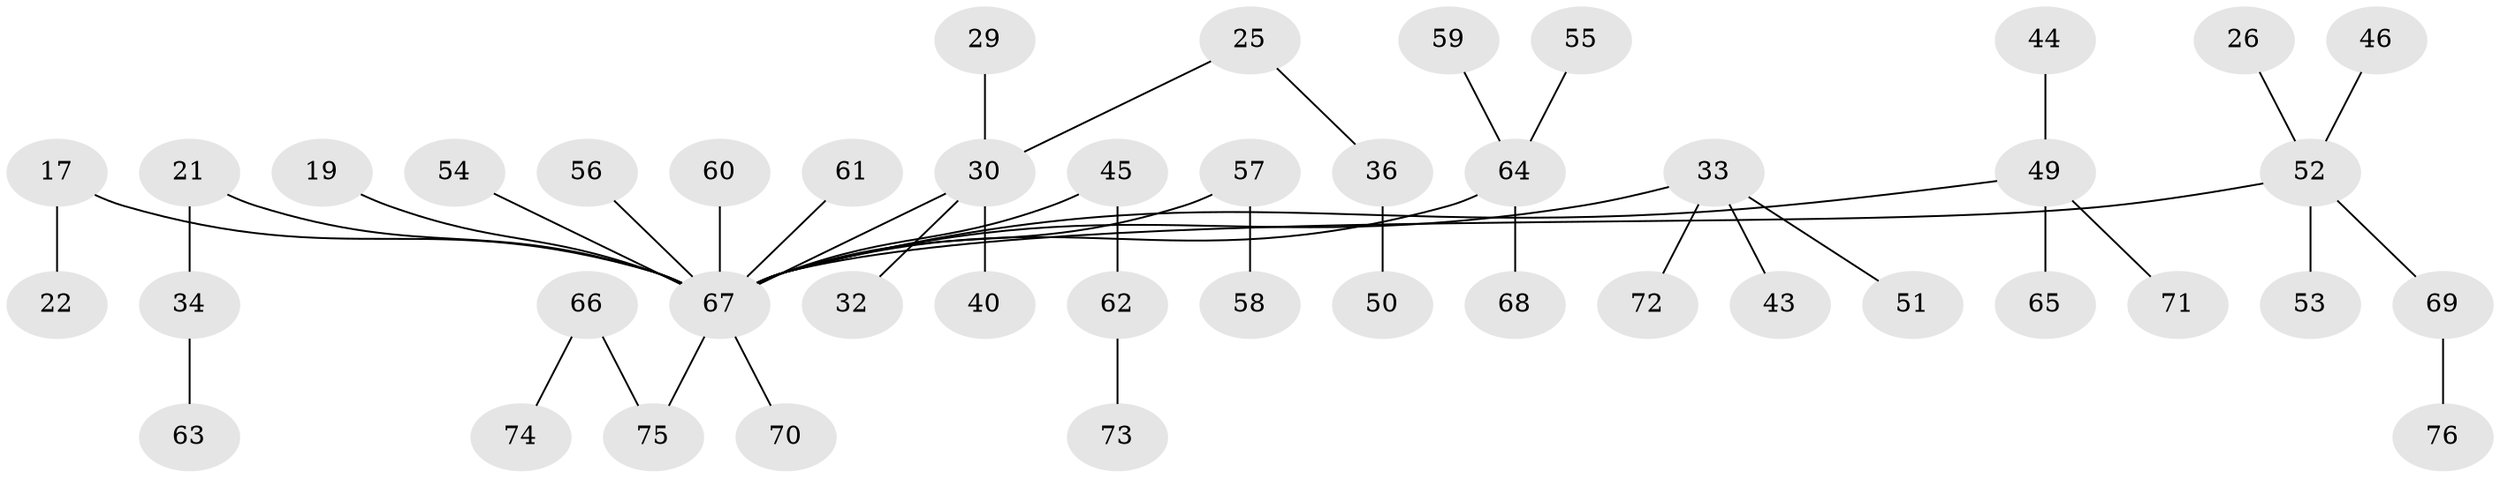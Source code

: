 // original degree distribution, {7: 0.02631578947368421, 4: 0.09210526315789473, 2: 0.27631578947368424, 3: 0.10526315789473684, 1: 0.4868421052631579, 5: 0.013157894736842105}
// Generated by graph-tools (version 1.1) at 2025/55/03/04/25 21:55:35]
// undirected, 45 vertices, 44 edges
graph export_dot {
graph [start="1"]
  node [color=gray90,style=filled];
  17;
  19;
  21;
  22;
  25;
  26;
  29;
  30 [super="+20"];
  32;
  33;
  34;
  36;
  40;
  43;
  44;
  45;
  46;
  49 [super="+47+35+42"];
  50;
  51;
  52 [super="+24"];
  53;
  54;
  55;
  56;
  57 [super="+41"];
  58;
  59;
  60;
  61;
  62;
  63;
  64 [super="+10"];
  65;
  66;
  67 [super="+18+39+31+16"];
  68;
  69;
  70;
  71;
  72;
  73;
  74;
  75 [super="+48"];
  76;
  17 -- 22;
  17 -- 67;
  19 -- 67;
  21 -- 34;
  21 -- 67;
  25 -- 36;
  25 -- 30;
  26 -- 52;
  29 -- 30;
  30 -- 40;
  30 -- 32;
  30 -- 67;
  33 -- 43;
  33 -- 51;
  33 -- 72;
  33 -- 67;
  34 -- 63;
  36 -- 50;
  44 -- 49;
  45 -- 62;
  45 -- 67;
  46 -- 52;
  49 -- 71;
  49 -- 65;
  49 -- 67;
  52 -- 69;
  52 -- 67;
  52 -- 53;
  54 -- 67;
  55 -- 64;
  56 -- 67;
  57 -- 58;
  57 -- 67;
  59 -- 64;
  60 -- 67;
  61 -- 67;
  62 -- 73;
  64 -- 68;
  64 -- 67;
  66 -- 74;
  66 -- 75;
  67 -- 70;
  67 -- 75;
  69 -- 76;
}
